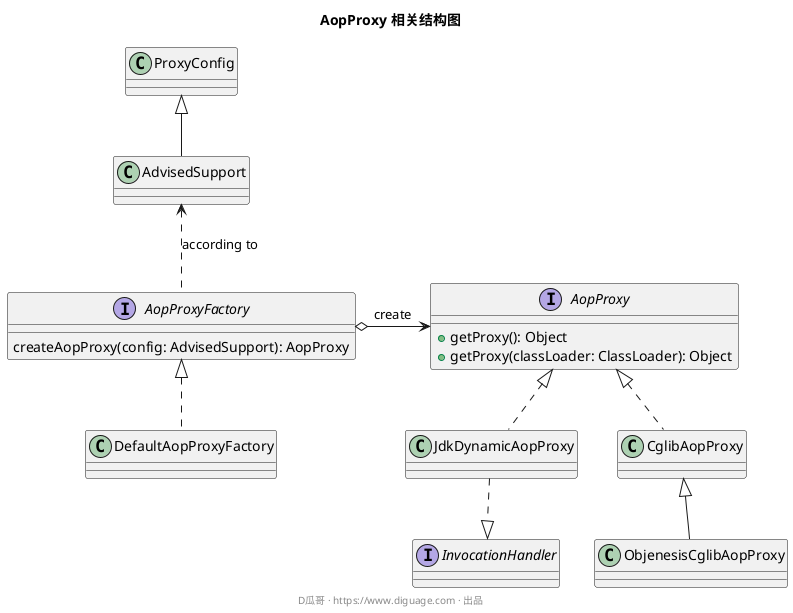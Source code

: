 @startuml
title **AopProxy 相关结构图**

interface AopProxy {
    + getProxy(): Object
    + getProxy(classLoader: ClassLoader): Object
}

class CglibAopProxy implements AopProxy
class ObjenesisCglibAopProxy extends CglibAopProxy

interface AopProxyFactory {
    createAopProxy(config: AdvisedSupport): AopProxy
}

AopProxyFactory o-right-> AopProxy :create

class AdvisedSupport extends ProxyConfig

AopProxyFactory .up.> AdvisedSupport :according to

class DefaultAopProxyFactory implements AopProxyFactory

class JdkDynamicAopProxy implements AopProxy

interface InvocationHandler
JdkDynamicAopProxy ..|> InvocationHandler

footer D瓜哥 · https://www.diguage.com · 出品
@enduml